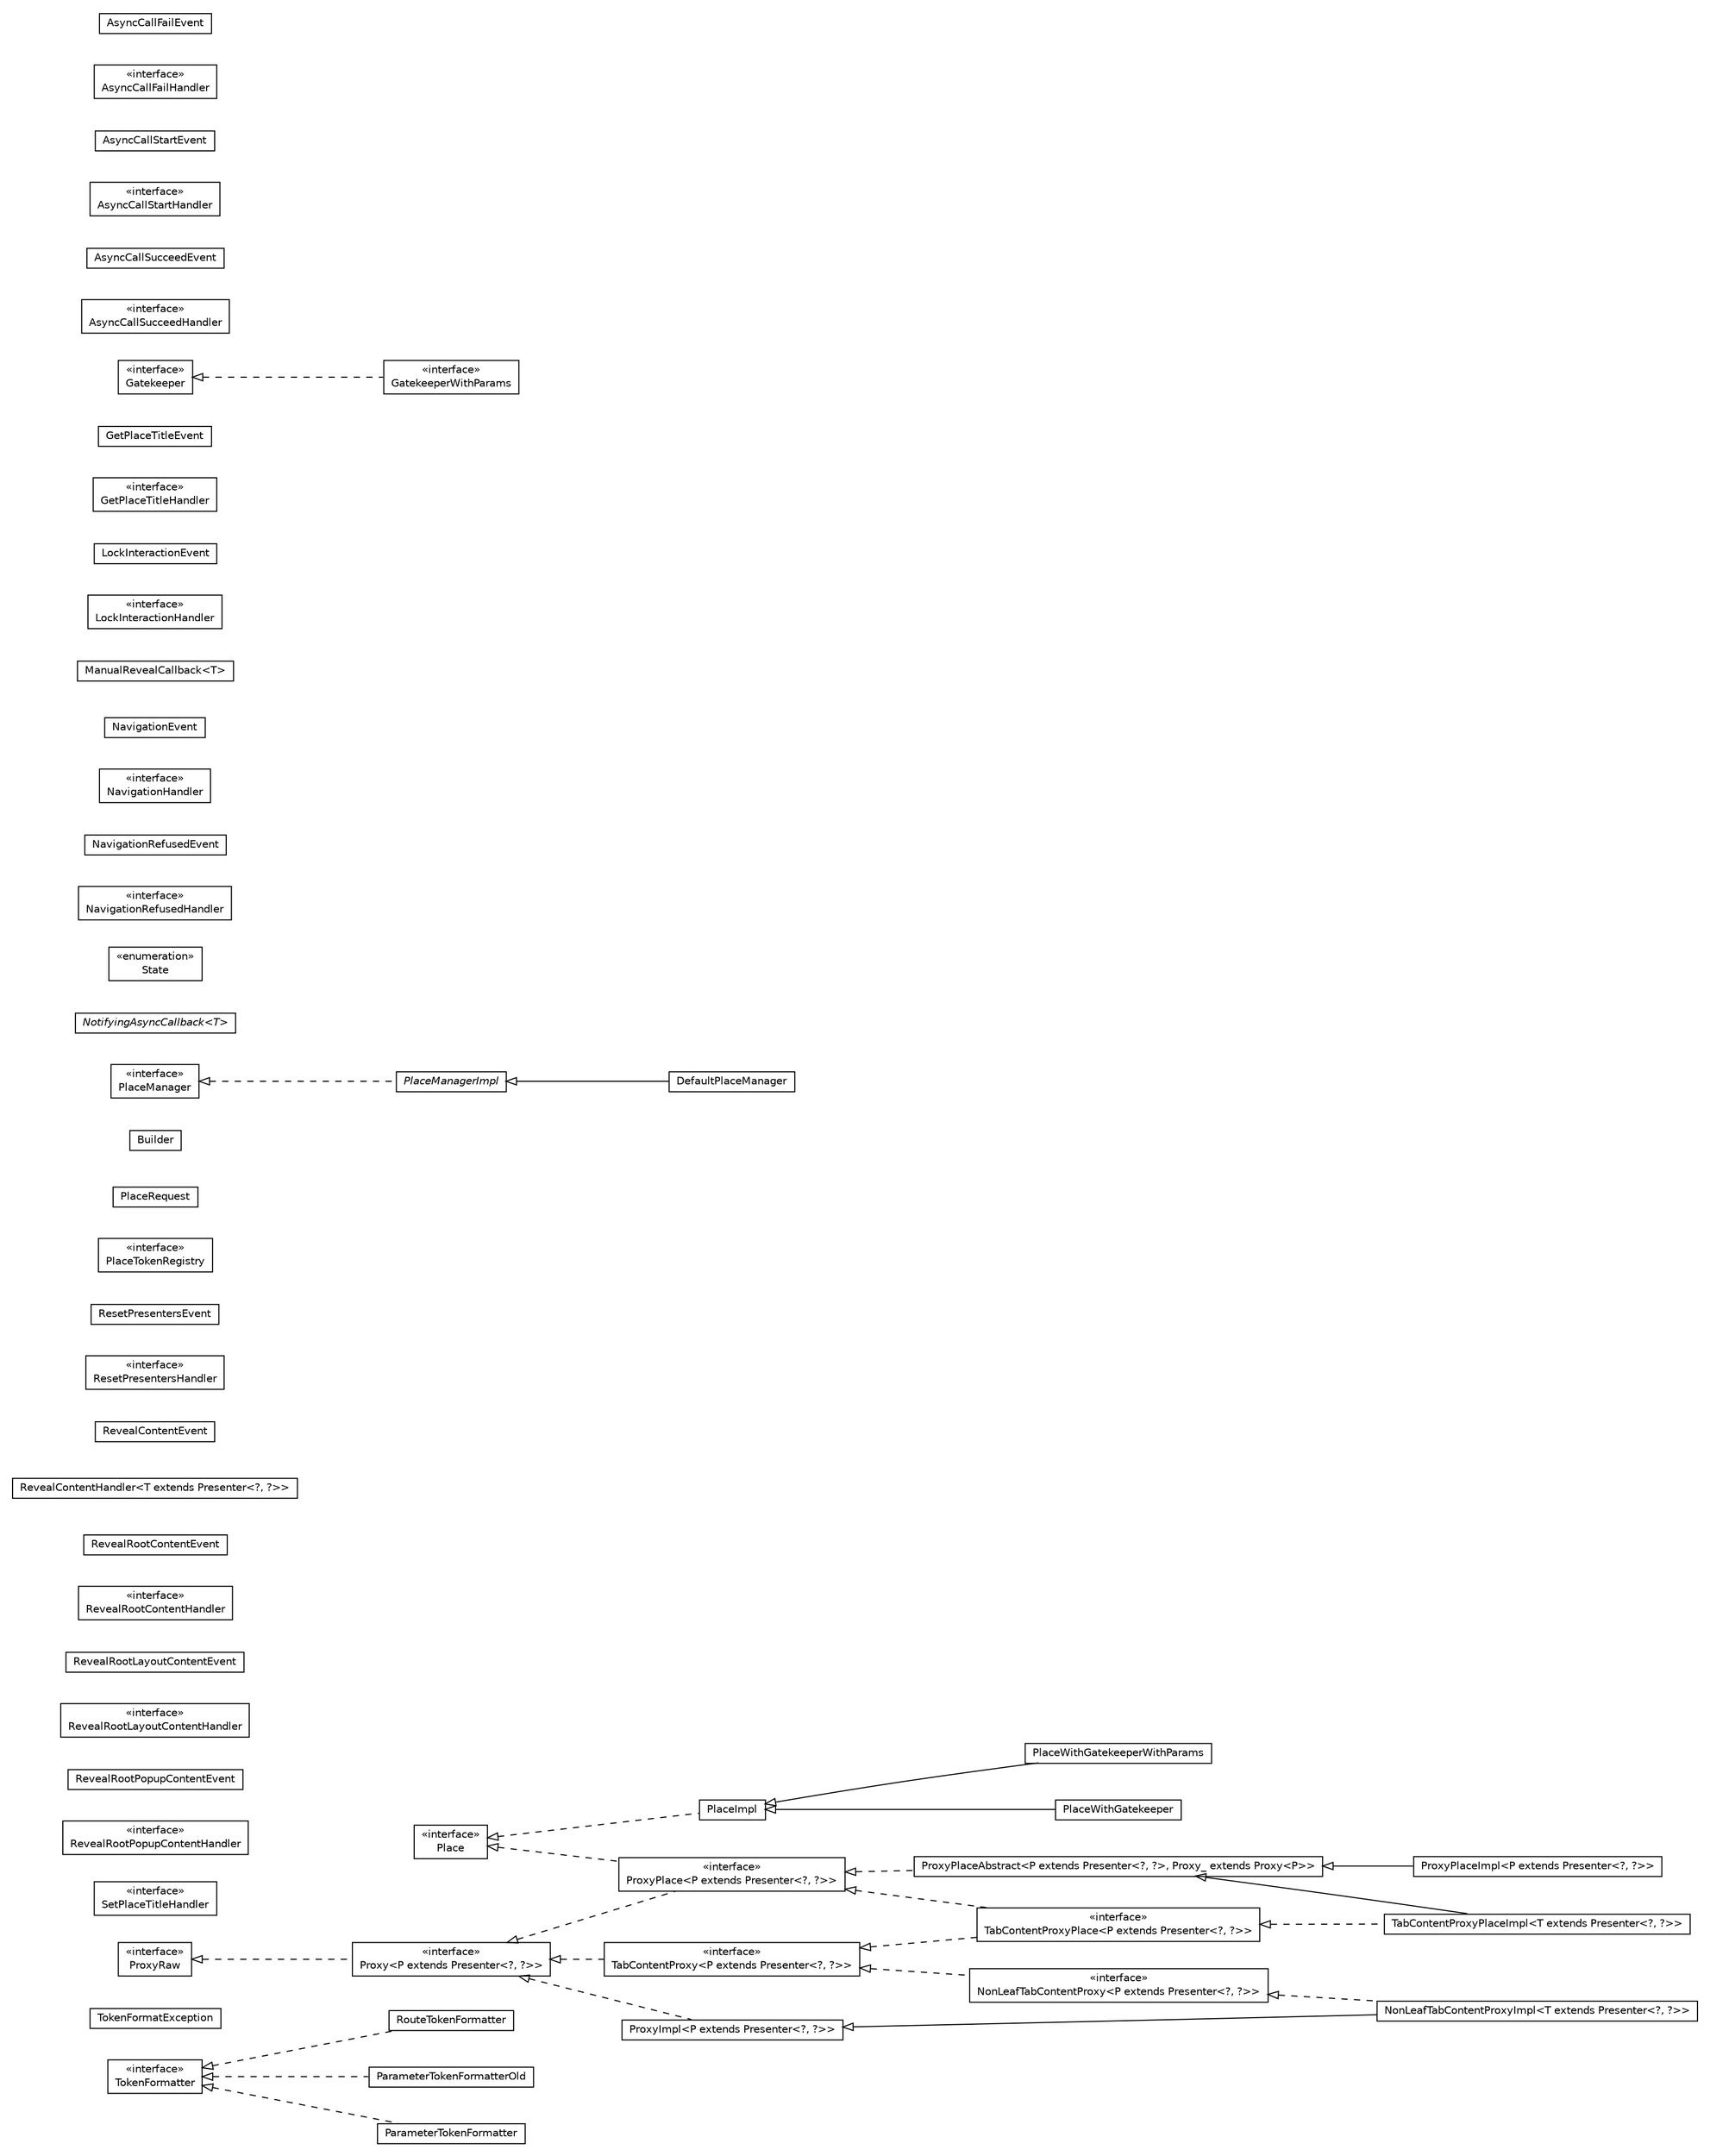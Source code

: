 #!/usr/local/bin/dot
#
# Class diagram 
# Generated by UMLGraph version R5_6-24-gf6e263 (http://www.umlgraph.org/)
#

digraph G {
	edge [fontname="Helvetica",fontsize=10,labelfontname="Helvetica",labelfontsize=10];
	node [fontname="Helvetica",fontsize=10,shape=plaintext];
	nodesep=0.25;
	ranksep=0.5;
	rankdir=LR;
	// com.gwtplatform.mvp.client.proxy.TokenFormatter
	c9830 [label=<<table title="com.gwtplatform.mvp.client.proxy.TokenFormatter" border="0" cellborder="1" cellspacing="0" cellpadding="2" port="p" href="./TokenFormatter.html">
		<tr><td><table border="0" cellspacing="0" cellpadding="1">
<tr><td align="center" balign="center"> &#171;interface&#187; </td></tr>
<tr><td align="center" balign="center"> TokenFormatter </td></tr>
		</table></td></tr>
		</table>>, URL="./TokenFormatter.html", fontname="Helvetica", fontcolor="black", fontsize=10.0];
	// com.gwtplatform.mvp.client.proxy.TokenFormatException
	c9831 [label=<<table title="com.gwtplatform.mvp.client.proxy.TokenFormatException" border="0" cellborder="1" cellspacing="0" cellpadding="2" port="p" href="./TokenFormatException.html">
		<tr><td><table border="0" cellspacing="0" cellpadding="1">
<tr><td align="center" balign="center"> TokenFormatException </td></tr>
		</table></td></tr>
		</table>>, URL="./TokenFormatException.html", fontname="Helvetica", fontcolor="black", fontsize=10.0];
	// com.gwtplatform.mvp.client.proxy.TabContentProxyPlaceImpl<T extends com.gwtplatform.mvp.client.Presenter<?, ?>>
	c9832 [label=<<table title="com.gwtplatform.mvp.client.proxy.TabContentProxyPlaceImpl" border="0" cellborder="1" cellspacing="0" cellpadding="2" port="p" href="./TabContentProxyPlaceImpl.html">
		<tr><td><table border="0" cellspacing="0" cellpadding="1">
<tr><td align="center" balign="center"> TabContentProxyPlaceImpl&lt;T extends Presenter&lt;?, ?&gt;&gt; </td></tr>
		</table></td></tr>
		</table>>, URL="./TabContentProxyPlaceImpl.html", fontname="Helvetica", fontcolor="black", fontsize=10.0];
	// com.gwtplatform.mvp.client.proxy.TabContentProxyPlace<P extends com.gwtplatform.mvp.client.Presenter<?, ?>>
	c9833 [label=<<table title="com.gwtplatform.mvp.client.proxy.TabContentProxyPlace" border="0" cellborder="1" cellspacing="0" cellpadding="2" port="p" href="./TabContentProxyPlace.html">
		<tr><td><table border="0" cellspacing="0" cellpadding="1">
<tr><td align="center" balign="center"> &#171;interface&#187; </td></tr>
<tr><td align="center" balign="center"> TabContentProxyPlace&lt;P extends Presenter&lt;?, ?&gt;&gt; </td></tr>
		</table></td></tr>
		</table>>, URL="./TabContentProxyPlace.html", fontname="Helvetica", fontcolor="black", fontsize=10.0];
	// com.gwtplatform.mvp.client.proxy.TabContentProxy<P extends com.gwtplatform.mvp.client.Presenter<?, ?>>
	c9834 [label=<<table title="com.gwtplatform.mvp.client.proxy.TabContentProxy" border="0" cellborder="1" cellspacing="0" cellpadding="2" port="p" href="./TabContentProxy.html">
		<tr><td><table border="0" cellspacing="0" cellpadding="1">
<tr><td align="center" balign="center"> &#171;interface&#187; </td></tr>
<tr><td align="center" balign="center"> TabContentProxy&lt;P extends Presenter&lt;?, ?&gt;&gt; </td></tr>
		</table></td></tr>
		</table>>, URL="./TabContentProxy.html", fontname="Helvetica", fontcolor="black", fontsize=10.0];
	// com.gwtplatform.mvp.client.proxy.SetPlaceTitleHandler
	c9835 [label=<<table title="com.gwtplatform.mvp.client.proxy.SetPlaceTitleHandler" border="0" cellborder="1" cellspacing="0" cellpadding="2" port="p" href="./SetPlaceTitleHandler.html">
		<tr><td><table border="0" cellspacing="0" cellpadding="1">
<tr><td align="center" balign="center"> &#171;interface&#187; </td></tr>
<tr><td align="center" balign="center"> SetPlaceTitleHandler </td></tr>
		</table></td></tr>
		</table>>, URL="./SetPlaceTitleHandler.html", fontname="Helvetica", fontcolor="black", fontsize=10.0];
	// com.gwtplatform.mvp.client.proxy.RouteTokenFormatter
	c9836 [label=<<table title="com.gwtplatform.mvp.client.proxy.RouteTokenFormatter" border="0" cellborder="1" cellspacing="0" cellpadding="2" port="p" href="./RouteTokenFormatter.html">
		<tr><td><table border="0" cellspacing="0" cellpadding="1">
<tr><td align="center" balign="center"> RouteTokenFormatter </td></tr>
		</table></td></tr>
		</table>>, URL="./RouteTokenFormatter.html", fontname="Helvetica", fontcolor="black", fontsize=10.0];
	// com.gwtplatform.mvp.client.proxy.RevealRootPopupContentHandler
	c9837 [label=<<table title="com.gwtplatform.mvp.client.proxy.RevealRootPopupContentHandler" border="0" cellborder="1" cellspacing="0" cellpadding="2" port="p" href="./RevealRootPopupContentHandler.html">
		<tr><td><table border="0" cellspacing="0" cellpadding="1">
<tr><td align="center" balign="center"> &#171;interface&#187; </td></tr>
<tr><td align="center" balign="center"> RevealRootPopupContentHandler </td></tr>
		</table></td></tr>
		</table>>, URL="./RevealRootPopupContentHandler.html", fontname="Helvetica", fontcolor="black", fontsize=10.0];
	// com.gwtplatform.mvp.client.proxy.RevealRootPopupContentEvent
	c9838 [label=<<table title="com.gwtplatform.mvp.client.proxy.RevealRootPopupContentEvent" border="0" cellborder="1" cellspacing="0" cellpadding="2" port="p" href="./RevealRootPopupContentEvent.html">
		<tr><td><table border="0" cellspacing="0" cellpadding="1">
<tr><td align="center" balign="center"> RevealRootPopupContentEvent </td></tr>
		</table></td></tr>
		</table>>, URL="./RevealRootPopupContentEvent.html", fontname="Helvetica", fontcolor="black", fontsize=10.0];
	// com.gwtplatform.mvp.client.proxy.RevealRootLayoutContentHandler
	c9839 [label=<<table title="com.gwtplatform.mvp.client.proxy.RevealRootLayoutContentHandler" border="0" cellborder="1" cellspacing="0" cellpadding="2" port="p" href="./RevealRootLayoutContentHandler.html">
		<tr><td><table border="0" cellspacing="0" cellpadding="1">
<tr><td align="center" balign="center"> &#171;interface&#187; </td></tr>
<tr><td align="center" balign="center"> RevealRootLayoutContentHandler </td></tr>
		</table></td></tr>
		</table>>, URL="./RevealRootLayoutContentHandler.html", fontname="Helvetica", fontcolor="black", fontsize=10.0];
	// com.gwtplatform.mvp.client.proxy.RevealRootLayoutContentEvent
	c9840 [label=<<table title="com.gwtplatform.mvp.client.proxy.RevealRootLayoutContentEvent" border="0" cellborder="1" cellspacing="0" cellpadding="2" port="p" href="./RevealRootLayoutContentEvent.html">
		<tr><td><table border="0" cellspacing="0" cellpadding="1">
<tr><td align="center" balign="center"> RevealRootLayoutContentEvent </td></tr>
		</table></td></tr>
		</table>>, URL="./RevealRootLayoutContentEvent.html", fontname="Helvetica", fontcolor="black", fontsize=10.0];
	// com.gwtplatform.mvp.client.proxy.RevealRootContentHandler
	c9841 [label=<<table title="com.gwtplatform.mvp.client.proxy.RevealRootContentHandler" border="0" cellborder="1" cellspacing="0" cellpadding="2" port="p" href="./RevealRootContentHandler.html">
		<tr><td><table border="0" cellspacing="0" cellpadding="1">
<tr><td align="center" balign="center"> &#171;interface&#187; </td></tr>
<tr><td align="center" balign="center"> RevealRootContentHandler </td></tr>
		</table></td></tr>
		</table>>, URL="./RevealRootContentHandler.html", fontname="Helvetica", fontcolor="black", fontsize=10.0];
	// com.gwtplatform.mvp.client.proxy.RevealRootContentEvent
	c9842 [label=<<table title="com.gwtplatform.mvp.client.proxy.RevealRootContentEvent" border="0" cellborder="1" cellspacing="0" cellpadding="2" port="p" href="./RevealRootContentEvent.html">
		<tr><td><table border="0" cellspacing="0" cellpadding="1">
<tr><td align="center" balign="center"> RevealRootContentEvent </td></tr>
		</table></td></tr>
		</table>>, URL="./RevealRootContentEvent.html", fontname="Helvetica", fontcolor="black", fontsize=10.0];
	// com.gwtplatform.mvp.client.proxy.RevealContentHandler<T extends com.gwtplatform.mvp.client.Presenter<?, ?>>
	c9843 [label=<<table title="com.gwtplatform.mvp.client.proxy.RevealContentHandler" border="0" cellborder="1" cellspacing="0" cellpadding="2" port="p" href="./RevealContentHandler.html">
		<tr><td><table border="0" cellspacing="0" cellpadding="1">
<tr><td align="center" balign="center"> RevealContentHandler&lt;T extends Presenter&lt;?, ?&gt;&gt; </td></tr>
		</table></td></tr>
		</table>>, URL="./RevealContentHandler.html", fontname="Helvetica", fontcolor="black", fontsize=10.0];
	// com.gwtplatform.mvp.client.proxy.RevealContentEvent
	c9844 [label=<<table title="com.gwtplatform.mvp.client.proxy.RevealContentEvent" border="0" cellborder="1" cellspacing="0" cellpadding="2" port="p" href="./RevealContentEvent.html">
		<tr><td><table border="0" cellspacing="0" cellpadding="1">
<tr><td align="center" balign="center"> RevealContentEvent </td></tr>
		</table></td></tr>
		</table>>, URL="./RevealContentEvent.html", fontname="Helvetica", fontcolor="black", fontsize=10.0];
	// com.gwtplatform.mvp.client.proxy.ResetPresentersHandler
	c9845 [label=<<table title="com.gwtplatform.mvp.client.proxy.ResetPresentersHandler" border="0" cellborder="1" cellspacing="0" cellpadding="2" port="p" href="./ResetPresentersHandler.html">
		<tr><td><table border="0" cellspacing="0" cellpadding="1">
<tr><td align="center" balign="center"> &#171;interface&#187; </td></tr>
<tr><td align="center" balign="center"> ResetPresentersHandler </td></tr>
		</table></td></tr>
		</table>>, URL="./ResetPresentersHandler.html", fontname="Helvetica", fontcolor="black", fontsize=10.0];
	// com.gwtplatform.mvp.client.proxy.ResetPresentersEvent
	c9846 [label=<<table title="com.gwtplatform.mvp.client.proxy.ResetPresentersEvent" border="0" cellborder="1" cellspacing="0" cellpadding="2" port="p" href="./ResetPresentersEvent.html">
		<tr><td><table border="0" cellspacing="0" cellpadding="1">
<tr><td align="center" balign="center"> ResetPresentersEvent </td></tr>
		</table></td></tr>
		</table>>, URL="./ResetPresentersEvent.html", fontname="Helvetica", fontcolor="black", fontsize=10.0];
	// com.gwtplatform.mvp.client.proxy.ProxyRaw
	c9847 [label=<<table title="com.gwtplatform.mvp.client.proxy.ProxyRaw" border="0" cellborder="1" cellspacing="0" cellpadding="2" port="p" href="./ProxyRaw.html">
		<tr><td><table border="0" cellspacing="0" cellpadding="1">
<tr><td align="center" balign="center"> &#171;interface&#187; </td></tr>
<tr><td align="center" balign="center"> ProxyRaw </td></tr>
		</table></td></tr>
		</table>>, URL="./ProxyRaw.html", fontname="Helvetica", fontcolor="black", fontsize=10.0];
	// com.gwtplatform.mvp.client.proxy.ProxyPlaceImpl<P extends com.gwtplatform.mvp.client.Presenter<?, ?>>
	c9848 [label=<<table title="com.gwtplatform.mvp.client.proxy.ProxyPlaceImpl" border="0" cellborder="1" cellspacing="0" cellpadding="2" port="p" href="./ProxyPlaceImpl.html">
		<tr><td><table border="0" cellspacing="0" cellpadding="1">
<tr><td align="center" balign="center"> ProxyPlaceImpl&lt;P extends Presenter&lt;?, ?&gt;&gt; </td></tr>
		</table></td></tr>
		</table>>, URL="./ProxyPlaceImpl.html", fontname="Helvetica", fontcolor="black", fontsize=10.0];
	// com.gwtplatform.mvp.client.proxy.ProxyPlaceAbstract<P extends com.gwtplatform.mvp.client.Presenter<?, ?>, Proxy_ extends com.gwtplatform.mvp.client.proxy.Proxy<P>>
	c9849 [label=<<table title="com.gwtplatform.mvp.client.proxy.ProxyPlaceAbstract" border="0" cellborder="1" cellspacing="0" cellpadding="2" port="p" href="./ProxyPlaceAbstract.html">
		<tr><td><table border="0" cellspacing="0" cellpadding="1">
<tr><td align="center" balign="center"> ProxyPlaceAbstract&lt;P extends Presenter&lt;?, ?&gt;, Proxy_ extends Proxy&lt;P&gt;&gt; </td></tr>
		</table></td></tr>
		</table>>, URL="./ProxyPlaceAbstract.html", fontname="Helvetica", fontcolor="black", fontsize=10.0];
	// com.gwtplatform.mvp.client.proxy.ProxyPlace<P extends com.gwtplatform.mvp.client.Presenter<?, ?>>
	c9850 [label=<<table title="com.gwtplatform.mvp.client.proxy.ProxyPlace" border="0" cellborder="1" cellspacing="0" cellpadding="2" port="p" href="./ProxyPlace.html">
		<tr><td><table border="0" cellspacing="0" cellpadding="1">
<tr><td align="center" balign="center"> &#171;interface&#187; </td></tr>
<tr><td align="center" balign="center"> ProxyPlace&lt;P extends Presenter&lt;?, ?&gt;&gt; </td></tr>
		</table></td></tr>
		</table>>, URL="./ProxyPlace.html", fontname="Helvetica", fontcolor="black", fontsize=10.0];
	// com.gwtplatform.mvp.client.proxy.ProxyImpl<P extends com.gwtplatform.mvp.client.Presenter<?, ?>>
	c9851 [label=<<table title="com.gwtplatform.mvp.client.proxy.ProxyImpl" border="0" cellborder="1" cellspacing="0" cellpadding="2" port="p" href="./ProxyImpl.html">
		<tr><td><table border="0" cellspacing="0" cellpadding="1">
<tr><td align="center" balign="center"> ProxyImpl&lt;P extends Presenter&lt;?, ?&gt;&gt; </td></tr>
		</table></td></tr>
		</table>>, URL="./ProxyImpl.html", fontname="Helvetica", fontcolor="black", fontsize=10.0];
	// com.gwtplatform.mvp.client.proxy.Proxy<P extends com.gwtplatform.mvp.client.Presenter<?, ?>>
	c9852 [label=<<table title="com.gwtplatform.mvp.client.proxy.Proxy" border="0" cellborder="1" cellspacing="0" cellpadding="2" port="p" href="./Proxy.html">
		<tr><td><table border="0" cellspacing="0" cellpadding="1">
<tr><td align="center" balign="center"> &#171;interface&#187; </td></tr>
<tr><td align="center" balign="center"> Proxy&lt;P extends Presenter&lt;?, ?&gt;&gt; </td></tr>
		</table></td></tr>
		</table>>, URL="./Proxy.html", fontname="Helvetica", fontcolor="black", fontsize=10.0];
	// com.gwtplatform.mvp.client.proxy.PlaceWithGatekeeperWithParams
	c9853 [label=<<table title="com.gwtplatform.mvp.client.proxy.PlaceWithGatekeeperWithParams" border="0" cellborder="1" cellspacing="0" cellpadding="2" port="p" href="./PlaceWithGatekeeperWithParams.html">
		<tr><td><table border="0" cellspacing="0" cellpadding="1">
<tr><td align="center" balign="center"> PlaceWithGatekeeperWithParams </td></tr>
		</table></td></tr>
		</table>>, URL="./PlaceWithGatekeeperWithParams.html", fontname="Helvetica", fontcolor="black", fontsize=10.0];
	// com.gwtplatform.mvp.client.proxy.PlaceWithGatekeeper
	c9854 [label=<<table title="com.gwtplatform.mvp.client.proxy.PlaceWithGatekeeper" border="0" cellborder="1" cellspacing="0" cellpadding="2" port="p" href="./PlaceWithGatekeeper.html">
		<tr><td><table border="0" cellspacing="0" cellpadding="1">
<tr><td align="center" balign="center"> PlaceWithGatekeeper </td></tr>
		</table></td></tr>
		</table>>, URL="./PlaceWithGatekeeper.html", fontname="Helvetica", fontcolor="black", fontsize=10.0];
	// com.gwtplatform.mvp.client.proxy.PlaceTokenRegistry
	c9855 [label=<<table title="com.gwtplatform.mvp.client.proxy.PlaceTokenRegistry" border="0" cellborder="1" cellspacing="0" cellpadding="2" port="p" href="./PlaceTokenRegistry.html">
		<tr><td><table border="0" cellspacing="0" cellpadding="1">
<tr><td align="center" balign="center"> &#171;interface&#187; </td></tr>
<tr><td align="center" balign="center"> PlaceTokenRegistry </td></tr>
		</table></td></tr>
		</table>>, URL="./PlaceTokenRegistry.html", fontname="Helvetica", fontcolor="black", fontsize=10.0];
	// com.gwtplatform.mvp.client.proxy.PlaceRequest
	c9856 [label=<<table title="com.gwtplatform.mvp.client.proxy.PlaceRequest" border="0" cellborder="1" cellspacing="0" cellpadding="2" port="p" href="./PlaceRequest.html">
		<tr><td><table border="0" cellspacing="0" cellpadding="1">
<tr><td align="center" balign="center"> PlaceRequest </td></tr>
		</table></td></tr>
		</table>>, URL="./PlaceRequest.html", fontname="Helvetica", fontcolor="black", fontsize=10.0];
	// com.gwtplatform.mvp.client.proxy.PlaceRequest.Builder
	c9857 [label=<<table title="com.gwtplatform.mvp.client.proxy.PlaceRequest.Builder" border="0" cellborder="1" cellspacing="0" cellpadding="2" port="p" href="./PlaceRequest.Builder.html">
		<tr><td><table border="0" cellspacing="0" cellpadding="1">
<tr><td align="center" balign="center"> Builder </td></tr>
		</table></td></tr>
		</table>>, URL="./PlaceRequest.Builder.html", fontname="Helvetica", fontcolor="black", fontsize=10.0];
	// com.gwtplatform.mvp.client.proxy.PlaceManagerImpl
	c9858 [label=<<table title="com.gwtplatform.mvp.client.proxy.PlaceManagerImpl" border="0" cellborder="1" cellspacing="0" cellpadding="2" port="p" href="./PlaceManagerImpl.html">
		<tr><td><table border="0" cellspacing="0" cellpadding="1">
<tr><td align="center" balign="center"><font face="Helvetica-Oblique"> PlaceManagerImpl </font></td></tr>
		</table></td></tr>
		</table>>, URL="./PlaceManagerImpl.html", fontname="Helvetica", fontcolor="black", fontsize=10.0];
	// com.gwtplatform.mvp.client.proxy.PlaceManager
	c9859 [label=<<table title="com.gwtplatform.mvp.client.proxy.PlaceManager" border="0" cellborder="1" cellspacing="0" cellpadding="2" port="p" href="./PlaceManager.html">
		<tr><td><table border="0" cellspacing="0" cellpadding="1">
<tr><td align="center" balign="center"> &#171;interface&#187; </td></tr>
<tr><td align="center" balign="center"> PlaceManager </td></tr>
		</table></td></tr>
		</table>>, URL="./PlaceManager.html", fontname="Helvetica", fontcolor="black", fontsize=10.0];
	// com.gwtplatform.mvp.client.proxy.PlaceImpl
	c9860 [label=<<table title="com.gwtplatform.mvp.client.proxy.PlaceImpl" border="0" cellborder="1" cellspacing="0" cellpadding="2" port="p" href="./PlaceImpl.html">
		<tr><td><table border="0" cellspacing="0" cellpadding="1">
<tr><td align="center" balign="center"> PlaceImpl </td></tr>
		</table></td></tr>
		</table>>, URL="./PlaceImpl.html", fontname="Helvetica", fontcolor="black", fontsize=10.0];
	// com.gwtplatform.mvp.client.proxy.Place
	c9861 [label=<<table title="com.gwtplatform.mvp.client.proxy.Place" border="0" cellborder="1" cellspacing="0" cellpadding="2" port="p" href="./Place.html">
		<tr><td><table border="0" cellspacing="0" cellpadding="1">
<tr><td align="center" balign="center"> &#171;interface&#187; </td></tr>
<tr><td align="center" balign="center"> Place </td></tr>
		</table></td></tr>
		</table>>, URL="./Place.html", fontname="Helvetica", fontcolor="black", fontsize=10.0];
	// com.gwtplatform.mvp.client.proxy.ParameterTokenFormatterOld
	c9862 [label=<<table title="com.gwtplatform.mvp.client.proxy.ParameterTokenFormatterOld" border="0" cellborder="1" cellspacing="0" cellpadding="2" port="p" href="./ParameterTokenFormatterOld.html">
		<tr><td><table border="0" cellspacing="0" cellpadding="1">
<tr><td align="center" balign="center"> ParameterTokenFormatterOld </td></tr>
		</table></td></tr>
		</table>>, URL="./ParameterTokenFormatterOld.html", fontname="Helvetica", fontcolor="black", fontsize=10.0];
	// com.gwtplatform.mvp.client.proxy.ParameterTokenFormatter
	c9863 [label=<<table title="com.gwtplatform.mvp.client.proxy.ParameterTokenFormatter" border="0" cellborder="1" cellspacing="0" cellpadding="2" port="p" href="./ParameterTokenFormatter.html">
		<tr><td><table border="0" cellspacing="0" cellpadding="1">
<tr><td align="center" balign="center"> ParameterTokenFormatter </td></tr>
		</table></td></tr>
		</table>>, URL="./ParameterTokenFormatter.html", fontname="Helvetica", fontcolor="black", fontsize=10.0];
	// com.gwtplatform.mvp.client.proxy.NotifyingAsyncCallback<T>
	c9864 [label=<<table title="com.gwtplatform.mvp.client.proxy.NotifyingAsyncCallback" border="0" cellborder="1" cellspacing="0" cellpadding="2" port="p" href="./NotifyingAsyncCallback.html">
		<tr><td><table border="0" cellspacing="0" cellpadding="1">
<tr><td align="center" balign="center"><font face="Helvetica-Oblique"> NotifyingAsyncCallback&lt;T&gt; </font></td></tr>
		</table></td></tr>
		</table>>, URL="./NotifyingAsyncCallback.html", fontname="Helvetica", fontcolor="black", fontsize=10.0];
	// com.gwtplatform.mvp.client.proxy.NotifyingAsyncCallback.State
	c9865 [label=<<table title="com.gwtplatform.mvp.client.proxy.NotifyingAsyncCallback.State" border="0" cellborder="1" cellspacing="0" cellpadding="2" port="p" href="./NotifyingAsyncCallback.State.html">
		<tr><td><table border="0" cellspacing="0" cellpadding="1">
<tr><td align="center" balign="center"> &#171;enumeration&#187; </td></tr>
<tr><td align="center" balign="center"> State </td></tr>
		</table></td></tr>
		</table>>, URL="./NotifyingAsyncCallback.State.html", fontname="Helvetica", fontcolor="black", fontsize=10.0];
	// com.gwtplatform.mvp.client.proxy.NonLeafTabContentProxyImpl<T extends com.gwtplatform.mvp.client.Presenter<?, ?>>
	c9866 [label=<<table title="com.gwtplatform.mvp.client.proxy.NonLeafTabContentProxyImpl" border="0" cellborder="1" cellspacing="0" cellpadding="2" port="p" href="./NonLeafTabContentProxyImpl.html">
		<tr><td><table border="0" cellspacing="0" cellpadding="1">
<tr><td align="center" balign="center"> NonLeafTabContentProxyImpl&lt;T extends Presenter&lt;?, ?&gt;&gt; </td></tr>
		</table></td></tr>
		</table>>, URL="./NonLeafTabContentProxyImpl.html", fontname="Helvetica", fontcolor="black", fontsize=10.0];
	// com.gwtplatform.mvp.client.proxy.NonLeafTabContentProxy<P extends com.gwtplatform.mvp.client.Presenter<?, ?>>
	c9867 [label=<<table title="com.gwtplatform.mvp.client.proxy.NonLeafTabContentProxy" border="0" cellborder="1" cellspacing="0" cellpadding="2" port="p" href="./NonLeafTabContentProxy.html">
		<tr><td><table border="0" cellspacing="0" cellpadding="1">
<tr><td align="center" balign="center"> &#171;interface&#187; </td></tr>
<tr><td align="center" balign="center"> NonLeafTabContentProxy&lt;P extends Presenter&lt;?, ?&gt;&gt; </td></tr>
		</table></td></tr>
		</table>>, URL="./NonLeafTabContentProxy.html", fontname="Helvetica", fontcolor="black", fontsize=10.0];
	// com.gwtplatform.mvp.client.proxy.NavigationRefusedHandler
	c9868 [label=<<table title="com.gwtplatform.mvp.client.proxy.NavigationRefusedHandler" border="0" cellborder="1" cellspacing="0" cellpadding="2" port="p" href="./NavigationRefusedHandler.html">
		<tr><td><table border="0" cellspacing="0" cellpadding="1">
<tr><td align="center" balign="center"> &#171;interface&#187; </td></tr>
<tr><td align="center" balign="center"> NavigationRefusedHandler </td></tr>
		</table></td></tr>
		</table>>, URL="./NavigationRefusedHandler.html", fontname="Helvetica", fontcolor="black", fontsize=10.0];
	// com.gwtplatform.mvp.client.proxy.NavigationRefusedEvent
	c9869 [label=<<table title="com.gwtplatform.mvp.client.proxy.NavigationRefusedEvent" border="0" cellborder="1" cellspacing="0" cellpadding="2" port="p" href="./NavigationRefusedEvent.html">
		<tr><td><table border="0" cellspacing="0" cellpadding="1">
<tr><td align="center" balign="center"> NavigationRefusedEvent </td></tr>
		</table></td></tr>
		</table>>, URL="./NavigationRefusedEvent.html", fontname="Helvetica", fontcolor="black", fontsize=10.0];
	// com.gwtplatform.mvp.client.proxy.NavigationHandler
	c9870 [label=<<table title="com.gwtplatform.mvp.client.proxy.NavigationHandler" border="0" cellborder="1" cellspacing="0" cellpadding="2" port="p" href="./NavigationHandler.html">
		<tr><td><table border="0" cellspacing="0" cellpadding="1">
<tr><td align="center" balign="center"> &#171;interface&#187; </td></tr>
<tr><td align="center" balign="center"> NavigationHandler </td></tr>
		</table></td></tr>
		</table>>, URL="./NavigationHandler.html", fontname="Helvetica", fontcolor="black", fontsize=10.0];
	// com.gwtplatform.mvp.client.proxy.NavigationEvent
	c9871 [label=<<table title="com.gwtplatform.mvp.client.proxy.NavigationEvent" border="0" cellborder="1" cellspacing="0" cellpadding="2" port="p" href="./NavigationEvent.html">
		<tr><td><table border="0" cellspacing="0" cellpadding="1">
<tr><td align="center" balign="center"> NavigationEvent </td></tr>
		</table></td></tr>
		</table>>, URL="./NavigationEvent.html", fontname="Helvetica", fontcolor="black", fontsize=10.0];
	// com.gwtplatform.mvp.client.proxy.ManualRevealCallback<T>
	c9872 [label=<<table title="com.gwtplatform.mvp.client.proxy.ManualRevealCallback" border="0" cellborder="1" cellspacing="0" cellpadding="2" port="p" href="./ManualRevealCallback.html">
		<tr><td><table border="0" cellspacing="0" cellpadding="1">
<tr><td align="center" balign="center"> ManualRevealCallback&lt;T&gt; </td></tr>
		</table></td></tr>
		</table>>, URL="./ManualRevealCallback.html", fontname="Helvetica", fontcolor="black", fontsize=10.0];
	// com.gwtplatform.mvp.client.proxy.LockInteractionHandler
	c9873 [label=<<table title="com.gwtplatform.mvp.client.proxy.LockInteractionHandler" border="0" cellborder="1" cellspacing="0" cellpadding="2" port="p" href="./LockInteractionHandler.html">
		<tr><td><table border="0" cellspacing="0" cellpadding="1">
<tr><td align="center" balign="center"> &#171;interface&#187; </td></tr>
<tr><td align="center" balign="center"> LockInteractionHandler </td></tr>
		</table></td></tr>
		</table>>, URL="./LockInteractionHandler.html", fontname="Helvetica", fontcolor="black", fontsize=10.0];
	// com.gwtplatform.mvp.client.proxy.LockInteractionEvent
	c9874 [label=<<table title="com.gwtplatform.mvp.client.proxy.LockInteractionEvent" border="0" cellborder="1" cellspacing="0" cellpadding="2" port="p" href="./LockInteractionEvent.html">
		<tr><td><table border="0" cellspacing="0" cellpadding="1">
<tr><td align="center" balign="center"> LockInteractionEvent </td></tr>
		</table></td></tr>
		</table>>, URL="./LockInteractionEvent.html", fontname="Helvetica", fontcolor="black", fontsize=10.0];
	// com.gwtplatform.mvp.client.proxy.GetPlaceTitleHandler
	c9875 [label=<<table title="com.gwtplatform.mvp.client.proxy.GetPlaceTitleHandler" border="0" cellborder="1" cellspacing="0" cellpadding="2" port="p" href="./GetPlaceTitleHandler.html">
		<tr><td><table border="0" cellspacing="0" cellpadding="1">
<tr><td align="center" balign="center"> &#171;interface&#187; </td></tr>
<tr><td align="center" balign="center"> GetPlaceTitleHandler </td></tr>
		</table></td></tr>
		</table>>, URL="./GetPlaceTitleHandler.html", fontname="Helvetica", fontcolor="black", fontsize=10.0];
	// com.gwtplatform.mvp.client.proxy.GetPlaceTitleEvent
	c9876 [label=<<table title="com.gwtplatform.mvp.client.proxy.GetPlaceTitleEvent" border="0" cellborder="1" cellspacing="0" cellpadding="2" port="p" href="./GetPlaceTitleEvent.html">
		<tr><td><table border="0" cellspacing="0" cellpadding="1">
<tr><td align="center" balign="center"> GetPlaceTitleEvent </td></tr>
		</table></td></tr>
		</table>>, URL="./GetPlaceTitleEvent.html", fontname="Helvetica", fontcolor="black", fontsize=10.0];
	// com.gwtplatform.mvp.client.proxy.GatekeeperWithParams
	c9877 [label=<<table title="com.gwtplatform.mvp.client.proxy.GatekeeperWithParams" border="0" cellborder="1" cellspacing="0" cellpadding="2" port="p" href="./GatekeeperWithParams.html">
		<tr><td><table border="0" cellspacing="0" cellpadding="1">
<tr><td align="center" balign="center"> &#171;interface&#187; </td></tr>
<tr><td align="center" balign="center"> GatekeeperWithParams </td></tr>
		</table></td></tr>
		</table>>, URL="./GatekeeperWithParams.html", fontname="Helvetica", fontcolor="black", fontsize=10.0];
	// com.gwtplatform.mvp.client.proxy.Gatekeeper
	c9878 [label=<<table title="com.gwtplatform.mvp.client.proxy.Gatekeeper" border="0" cellborder="1" cellspacing="0" cellpadding="2" port="p" href="./Gatekeeper.html">
		<tr><td><table border="0" cellspacing="0" cellpadding="1">
<tr><td align="center" balign="center"> &#171;interface&#187; </td></tr>
<tr><td align="center" balign="center"> Gatekeeper </td></tr>
		</table></td></tr>
		</table>>, URL="./Gatekeeper.html", fontname="Helvetica", fontcolor="black", fontsize=10.0];
	// com.gwtplatform.mvp.client.proxy.DefaultPlaceManager
	c9879 [label=<<table title="com.gwtplatform.mvp.client.proxy.DefaultPlaceManager" border="0" cellborder="1" cellspacing="0" cellpadding="2" port="p" href="./DefaultPlaceManager.html">
		<tr><td><table border="0" cellspacing="0" cellpadding="1">
<tr><td align="center" balign="center"> DefaultPlaceManager </td></tr>
		</table></td></tr>
		</table>>, URL="./DefaultPlaceManager.html", fontname="Helvetica", fontcolor="black", fontsize=10.0];
	// com.gwtplatform.mvp.client.proxy.AsyncCallSucceedHandler
	c9880 [label=<<table title="com.gwtplatform.mvp.client.proxy.AsyncCallSucceedHandler" border="0" cellborder="1" cellspacing="0" cellpadding="2" port="p" href="./AsyncCallSucceedHandler.html">
		<tr><td><table border="0" cellspacing="0" cellpadding="1">
<tr><td align="center" balign="center"> &#171;interface&#187; </td></tr>
<tr><td align="center" balign="center"> AsyncCallSucceedHandler </td></tr>
		</table></td></tr>
		</table>>, URL="./AsyncCallSucceedHandler.html", fontname="Helvetica", fontcolor="black", fontsize=10.0];
	// com.gwtplatform.mvp.client.proxy.AsyncCallSucceedEvent
	c9881 [label=<<table title="com.gwtplatform.mvp.client.proxy.AsyncCallSucceedEvent" border="0" cellborder="1" cellspacing="0" cellpadding="2" port="p" href="./AsyncCallSucceedEvent.html">
		<tr><td><table border="0" cellspacing="0" cellpadding="1">
<tr><td align="center" balign="center"> AsyncCallSucceedEvent </td></tr>
		</table></td></tr>
		</table>>, URL="./AsyncCallSucceedEvent.html", fontname="Helvetica", fontcolor="black", fontsize=10.0];
	// com.gwtplatform.mvp.client.proxy.AsyncCallStartHandler
	c9882 [label=<<table title="com.gwtplatform.mvp.client.proxy.AsyncCallStartHandler" border="0" cellborder="1" cellspacing="0" cellpadding="2" port="p" href="./AsyncCallStartHandler.html">
		<tr><td><table border="0" cellspacing="0" cellpadding="1">
<tr><td align="center" balign="center"> &#171;interface&#187; </td></tr>
<tr><td align="center" balign="center"> AsyncCallStartHandler </td></tr>
		</table></td></tr>
		</table>>, URL="./AsyncCallStartHandler.html", fontname="Helvetica", fontcolor="black", fontsize=10.0];
	// com.gwtplatform.mvp.client.proxy.AsyncCallStartEvent
	c9883 [label=<<table title="com.gwtplatform.mvp.client.proxy.AsyncCallStartEvent" border="0" cellborder="1" cellspacing="0" cellpadding="2" port="p" href="./AsyncCallStartEvent.html">
		<tr><td><table border="0" cellspacing="0" cellpadding="1">
<tr><td align="center" balign="center"> AsyncCallStartEvent </td></tr>
		</table></td></tr>
		</table>>, URL="./AsyncCallStartEvent.html", fontname="Helvetica", fontcolor="black", fontsize=10.0];
	// com.gwtplatform.mvp.client.proxy.AsyncCallFailHandler
	c9884 [label=<<table title="com.gwtplatform.mvp.client.proxy.AsyncCallFailHandler" border="0" cellborder="1" cellspacing="0" cellpadding="2" port="p" href="./AsyncCallFailHandler.html">
		<tr><td><table border="0" cellspacing="0" cellpadding="1">
<tr><td align="center" balign="center"> &#171;interface&#187; </td></tr>
<tr><td align="center" balign="center"> AsyncCallFailHandler </td></tr>
		</table></td></tr>
		</table>>, URL="./AsyncCallFailHandler.html", fontname="Helvetica", fontcolor="black", fontsize=10.0];
	// com.gwtplatform.mvp.client.proxy.AsyncCallFailEvent
	c9885 [label=<<table title="com.gwtplatform.mvp.client.proxy.AsyncCallFailEvent" border="0" cellborder="1" cellspacing="0" cellpadding="2" port="p" href="./AsyncCallFailEvent.html">
		<tr><td><table border="0" cellspacing="0" cellpadding="1">
<tr><td align="center" balign="center"> AsyncCallFailEvent </td></tr>
		</table></td></tr>
		</table>>, URL="./AsyncCallFailEvent.html", fontname="Helvetica", fontcolor="black", fontsize=10.0];
	//com.gwtplatform.mvp.client.proxy.TabContentProxyPlaceImpl<T extends com.gwtplatform.mvp.client.Presenter<?, ?>> extends com.gwtplatform.mvp.client.proxy.ProxyPlaceAbstract<T, com.gwtplatform.mvp.client.proxy.TabContentProxy<T>>
	c9849:p -> c9832:p [dir=back,arrowtail=empty];
	//com.gwtplatform.mvp.client.proxy.TabContentProxyPlaceImpl<T extends com.gwtplatform.mvp.client.Presenter<?, ?>> implements com.gwtplatform.mvp.client.proxy.TabContentProxyPlace<P extends com.gwtplatform.mvp.client.Presenter<?, ?>>
	c9833:p -> c9832:p [dir=back,arrowtail=empty,style=dashed];
	//com.gwtplatform.mvp.client.proxy.TabContentProxyPlace<P extends com.gwtplatform.mvp.client.Presenter<?, ?>> implements com.gwtplatform.mvp.client.proxy.TabContentProxy<P extends com.gwtplatform.mvp.client.Presenter<?, ?>>
	c9834:p -> c9833:p [dir=back,arrowtail=empty,style=dashed];
	//com.gwtplatform.mvp.client.proxy.TabContentProxyPlace<P extends com.gwtplatform.mvp.client.Presenter<?, ?>> implements com.gwtplatform.mvp.client.proxy.ProxyPlace<P extends com.gwtplatform.mvp.client.Presenter<?, ?>>
	c9850:p -> c9833:p [dir=back,arrowtail=empty,style=dashed];
	//com.gwtplatform.mvp.client.proxy.TabContentProxy<P extends com.gwtplatform.mvp.client.Presenter<?, ?>> implements com.gwtplatform.mvp.client.proxy.Proxy<P extends com.gwtplatform.mvp.client.Presenter<?, ?>>
	c9852:p -> c9834:p [dir=back,arrowtail=empty,style=dashed];
	//com.gwtplatform.mvp.client.proxy.RouteTokenFormatter implements com.gwtplatform.mvp.client.proxy.TokenFormatter
	c9830:p -> c9836:p [dir=back,arrowtail=empty,style=dashed];
	//com.gwtplatform.mvp.client.proxy.ProxyPlaceImpl<P extends com.gwtplatform.mvp.client.Presenter<?, ?>> extends com.gwtplatform.mvp.client.proxy.ProxyPlaceAbstract<P, com.gwtplatform.mvp.client.proxy.Proxy<P>>
	c9849:p -> c9848:p [dir=back,arrowtail=empty];
	//com.gwtplatform.mvp.client.proxy.ProxyPlaceAbstract<P extends com.gwtplatform.mvp.client.Presenter<?, ?>, Proxy_ extends com.gwtplatform.mvp.client.proxy.Proxy<P>> implements com.gwtplatform.mvp.client.proxy.ProxyPlace<P extends com.gwtplatform.mvp.client.Presenter<?, ?>>
	c9850:p -> c9849:p [dir=back,arrowtail=empty,style=dashed];
	//com.gwtplatform.mvp.client.proxy.ProxyPlace<P extends com.gwtplatform.mvp.client.Presenter<?, ?>> implements com.gwtplatform.mvp.client.proxy.Proxy<P extends com.gwtplatform.mvp.client.Presenter<?, ?>>
	c9852:p -> c9850:p [dir=back,arrowtail=empty,style=dashed];
	//com.gwtplatform.mvp.client.proxy.ProxyPlace<P extends com.gwtplatform.mvp.client.Presenter<?, ?>> implements com.gwtplatform.mvp.client.proxy.Place
	c9861:p -> c9850:p [dir=back,arrowtail=empty,style=dashed];
	//com.gwtplatform.mvp.client.proxy.ProxyImpl<P extends com.gwtplatform.mvp.client.Presenter<?, ?>> implements com.gwtplatform.mvp.client.proxy.Proxy<P extends com.gwtplatform.mvp.client.Presenter<?, ?>>
	c9852:p -> c9851:p [dir=back,arrowtail=empty,style=dashed];
	//com.gwtplatform.mvp.client.proxy.Proxy<P extends com.gwtplatform.mvp.client.Presenter<?, ?>> implements com.gwtplatform.mvp.client.proxy.ProxyRaw
	c9847:p -> c9852:p [dir=back,arrowtail=empty,style=dashed];
	//com.gwtplatform.mvp.client.proxy.PlaceWithGatekeeperWithParams extends com.gwtplatform.mvp.client.proxy.PlaceImpl
	c9860:p -> c9853:p [dir=back,arrowtail=empty];
	//com.gwtplatform.mvp.client.proxy.PlaceWithGatekeeper extends com.gwtplatform.mvp.client.proxy.PlaceImpl
	c9860:p -> c9854:p [dir=back,arrowtail=empty];
	//com.gwtplatform.mvp.client.proxy.PlaceManagerImpl implements com.gwtplatform.mvp.client.proxy.PlaceManager
	c9859:p -> c9858:p [dir=back,arrowtail=empty,style=dashed];
	//com.gwtplatform.mvp.client.proxy.PlaceImpl implements com.gwtplatform.mvp.client.proxy.Place
	c9861:p -> c9860:p [dir=back,arrowtail=empty,style=dashed];
	//com.gwtplatform.mvp.client.proxy.ParameterTokenFormatterOld implements com.gwtplatform.mvp.client.proxy.TokenFormatter
	c9830:p -> c9862:p [dir=back,arrowtail=empty,style=dashed];
	//com.gwtplatform.mvp.client.proxy.ParameterTokenFormatter implements com.gwtplatform.mvp.client.proxy.TokenFormatter
	c9830:p -> c9863:p [dir=back,arrowtail=empty,style=dashed];
	//com.gwtplatform.mvp.client.proxy.NonLeafTabContentProxyImpl<T extends com.gwtplatform.mvp.client.Presenter<?, ?>> extends com.gwtplatform.mvp.client.proxy.ProxyImpl<T>
	c9851:p -> c9866:p [dir=back,arrowtail=empty];
	//com.gwtplatform.mvp.client.proxy.NonLeafTabContentProxyImpl<T extends com.gwtplatform.mvp.client.Presenter<?, ?>> implements com.gwtplatform.mvp.client.proxy.NonLeafTabContentProxy<P extends com.gwtplatform.mvp.client.Presenter<?, ?>>
	c9867:p -> c9866:p [dir=back,arrowtail=empty,style=dashed];
	//com.gwtplatform.mvp.client.proxy.NonLeafTabContentProxy<P extends com.gwtplatform.mvp.client.Presenter<?, ?>> implements com.gwtplatform.mvp.client.proxy.TabContentProxy<P extends com.gwtplatform.mvp.client.Presenter<?, ?>>
	c9834:p -> c9867:p [dir=back,arrowtail=empty,style=dashed];
	//com.gwtplatform.mvp.client.proxy.GatekeeperWithParams implements com.gwtplatform.mvp.client.proxy.Gatekeeper
	c9878:p -> c9877:p [dir=back,arrowtail=empty,style=dashed];
	//com.gwtplatform.mvp.client.proxy.DefaultPlaceManager extends com.gwtplatform.mvp.client.proxy.PlaceManagerImpl
	c9858:p -> c9879:p [dir=back,arrowtail=empty];
}

